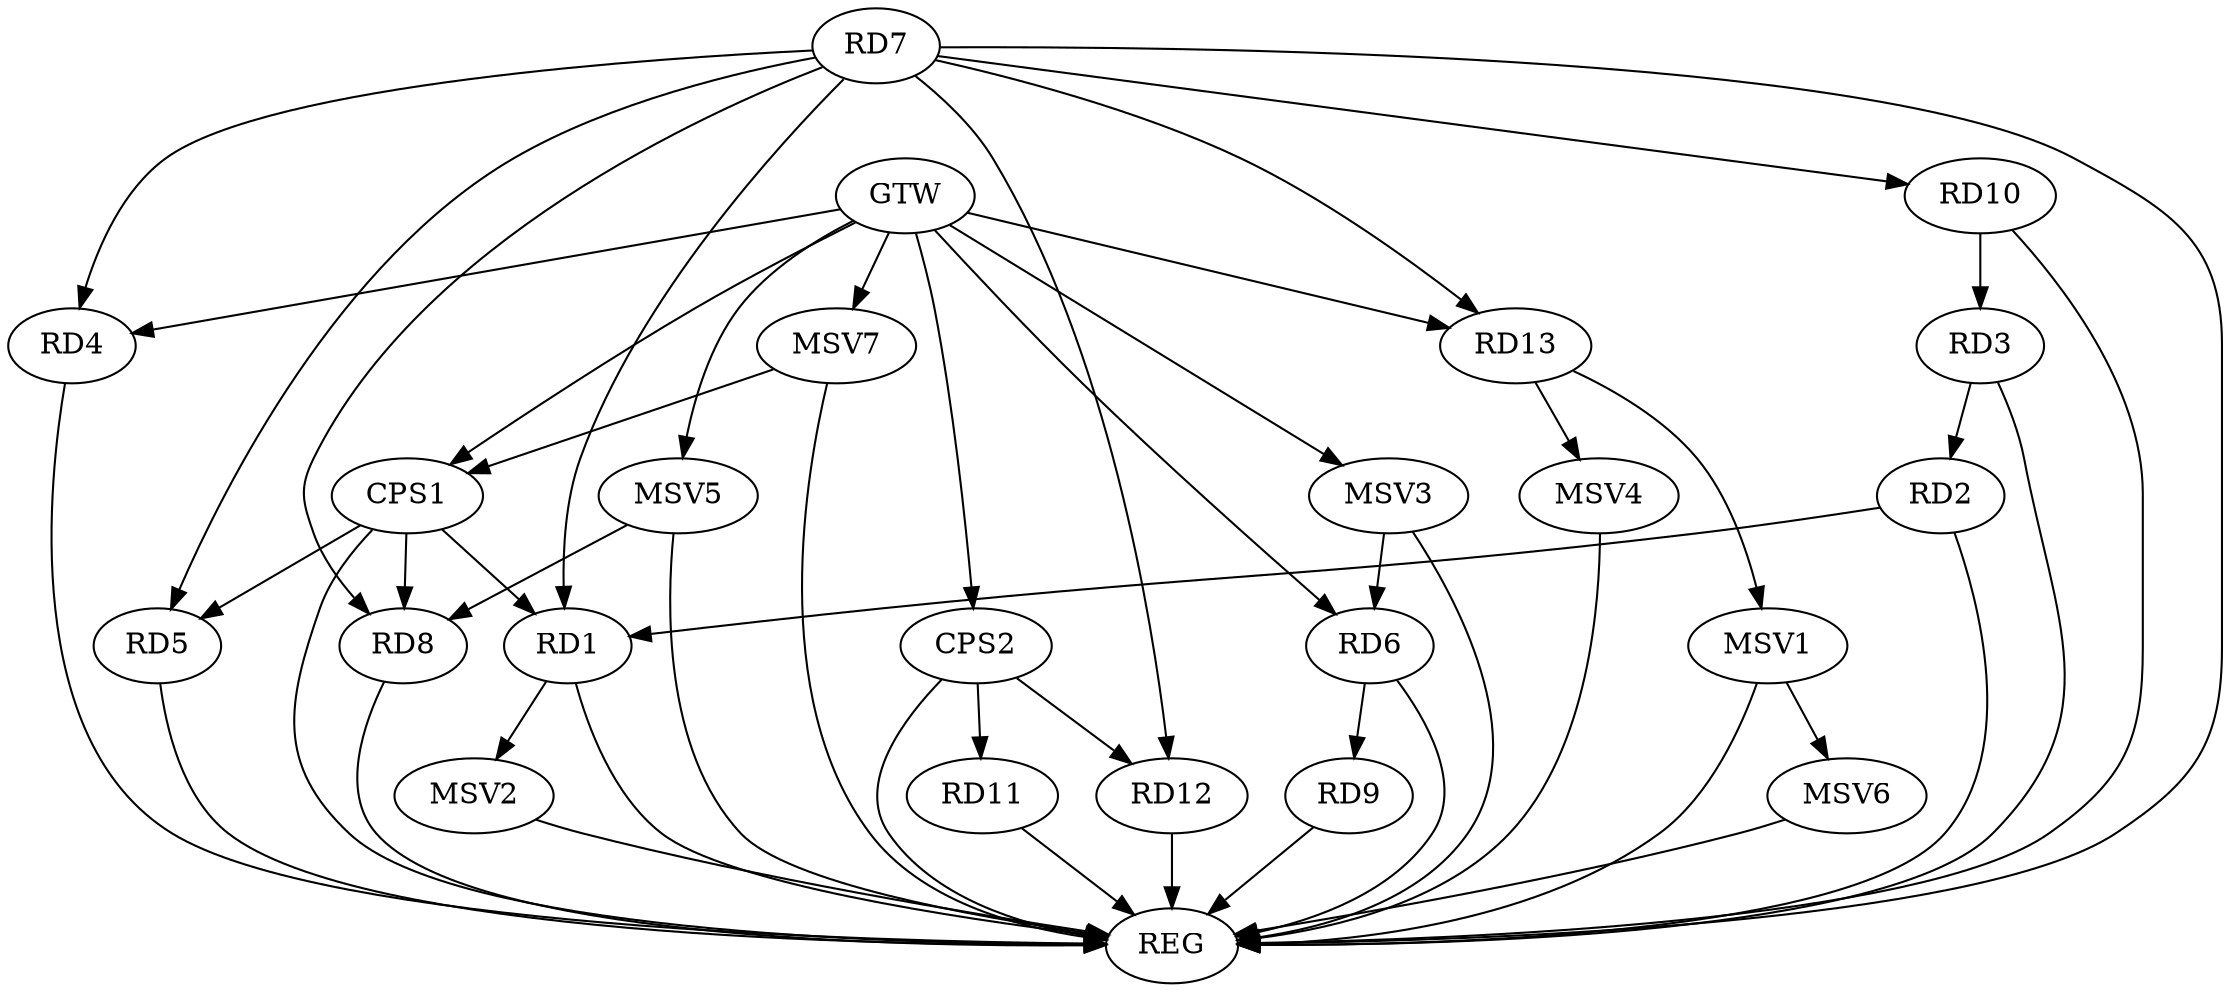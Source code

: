 strict digraph G {
  RD1 [ label="RD1" ];
  RD2 [ label="RD2" ];
  RD3 [ label="RD3" ];
  RD4 [ label="RD4" ];
  RD5 [ label="RD5" ];
  RD6 [ label="RD6" ];
  RD7 [ label="RD7" ];
  RD8 [ label="RD8" ];
  RD9 [ label="RD9" ];
  RD10 [ label="RD10" ];
  RD11 [ label="RD11" ];
  RD12 [ label="RD12" ];
  RD13 [ label="RD13" ];
  CPS1 [ label="CPS1" ];
  CPS2 [ label="CPS2" ];
  GTW [ label="GTW" ];
  REG [ label="REG" ];
  MSV1 [ label="MSV1" ];
  MSV2 [ label="MSV2" ];
  MSV3 [ label="MSV3" ];
  MSV4 [ label="MSV4" ];
  MSV5 [ label="MSV5" ];
  MSV6 [ label="MSV6" ];
  MSV7 [ label="MSV7" ];
  RD2 -> RD1;
  RD7 -> RD1;
  RD3 -> RD2;
  RD10 -> RD3;
  RD6 -> RD9;
  RD7 -> RD10;
  RD7 -> RD12;
  CPS1 -> RD1;
  CPS1 -> RD5;
  CPS1 -> RD8;
  CPS2 -> RD11;
  CPS2 -> RD12;
  GTW -> RD4;
  GTW -> RD6;
  GTW -> RD13;
  GTW -> CPS1;
  GTW -> CPS2;
  RD1 -> REG;
  RD2 -> REG;
  RD3 -> REG;
  RD4 -> REG;
  RD5 -> REG;
  RD6 -> REG;
  RD7 -> REG;
  RD8 -> REG;
  RD9 -> REG;
  RD10 -> REG;
  RD11 -> REG;
  RD12 -> REG;
  CPS1 -> REG;
  CPS2 -> REG;
  RD7 -> RD4;
  RD7 -> RD5;
  RD7 -> RD13;
  RD7 -> RD8;
  RD13 -> MSV1;
  MSV1 -> REG;
  RD1 -> MSV2;
  MSV2 -> REG;
  MSV3 -> RD6;
  GTW -> MSV3;
  MSV3 -> REG;
  RD13 -> MSV4;
  MSV4 -> REG;
  MSV5 -> RD8;
  GTW -> MSV5;
  MSV5 -> REG;
  MSV1 -> MSV6;
  MSV6 -> REG;
  MSV7 -> CPS1;
  GTW -> MSV7;
  MSV7 -> REG;
}
